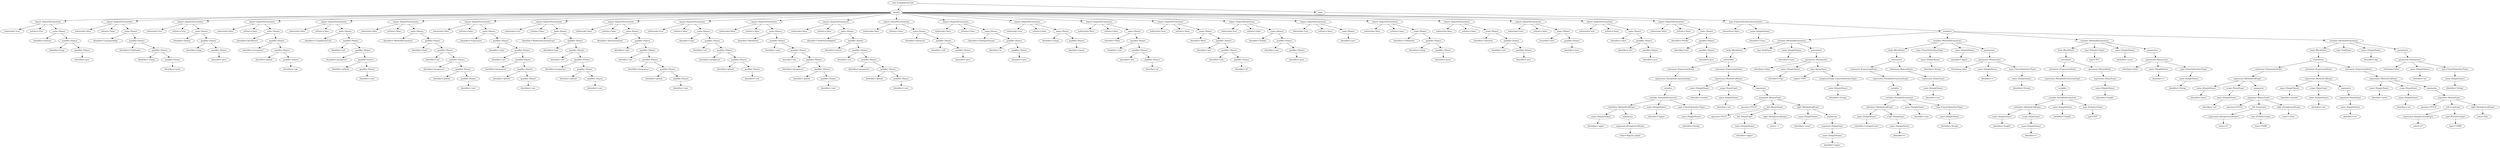 digraph {
n0 [label="root (CompilationUnit)"];
n1 [label="imports"];
n0 -> n1;
n2 [label="import (ImportDeclaration)"];
n1 -> n2;
n3 [label="isAsterisk='true'"];
n2 -> n3;
n4 [label="isStatic='true'"];
n2 -> n4;
n5 [label="name (Name)"];
n2 -> n5;
n6 [label="identifier='System'"];
n5 -> n6;
n7 [label="qualifier (Name)"];
n5 -> n7;
n8 [label="identifier='lang'"];
n7 -> n8;
n9 [label="qualifier (Name)"];
n7 -> n9;
n10 [label="identifier='java'"];
n9 -> n10;
n11 [label="import (ImportDeclaration)"];
n1 -> n11;
n12 [label="isAsterisk='false'"];
n11 -> n12;
n13 [label="isStatic='false'"];
n11 -> n13;
n14 [label="name (Name)"];
n11 -> n14;
n15 [label="identifier='LazyInputMap'"];
n14 -> n15;
n16 [label="qualifier (Name)"];
n14 -> n16;
n17 [label="identifier='UIDefaults'"];
n16 -> n17;
n18 [label="qualifier (Name)"];
n16 -> n18;
n19 [label="identifier='swing'"];
n18 -> n19;
n20 [label="qualifier (Name)"];
n18 -> n20;
n21 [label="identifier='javax'"];
n20 -> n21;
n22 [label="import (ImportDeclaration)"];
n1 -> n22;
n23 [label="isAsterisk='true'"];
n22 -> n23;
n24 [label="isStatic='true'"];
n22 -> n24;
n25 [label="name (Name)"];
n22 -> n25;
n26 [label="identifier='String'"];
n25 -> n26;
n27 [label="qualifier (Name)"];
n25 -> n27;
n28 [label="identifier='lang'"];
n27 -> n28;
n29 [label="qualifier (Name)"];
n27 -> n29;
n30 [label="identifier='java'"];
n29 -> n30;
n31 [label="import (ImportDeclaration)"];
n1 -> n31;
n32 [label="isAsterisk='false'"];
n31 -> n32;
n33 [label="isStatic='false'"];
n31 -> n33;
n34 [label="name (Name)"];
n31 -> n34;
n35 [label="identifier='JavaParser'"];
n34 -> n35;
n36 [label="qualifier (Name)"];
n34 -> n36;
n37 [label="identifier='javaparser'"];
n36 -> n37;
n38 [label="qualifier (Name)"];
n36 -> n38;
n39 [label="identifier='github'"];
n38 -> n39;
n40 [label="qualifier (Name)"];
n38 -> n40;
n41 [label="identifier='com'"];
n40 -> n41;
n42 [label="import (ImportDeclaration)"];
n1 -> n42;
n43 [label="isAsterisk='false'"];
n42 -> n43;
n44 [label="isStatic='false'"];
n42 -> n44;
n45 [label="name (Name)"];
n42 -> n45;
n46 [label="identifier='CompilationUnit'"];
n45 -> n46;
n47 [label="qualifier (Name)"];
n45 -> n47;
n48 [label="identifier='ast'"];
n47 -> n48;
n49 [label="qualifier (Name)"];
n47 -> n49;
n50 [label="identifier='javaparser'"];
n49 -> n50;
n51 [label="qualifier (Name)"];
n49 -> n51;
n52 [label="identifier='github'"];
n51 -> n52;
n53 [label="qualifier (Name)"];
n51 -> n53;
n54 [label="identifier='com'"];
n53 -> n54;
n55 [label="import (ImportDeclaration)"];
n1 -> n55;
n56 [label="isAsterisk='false'"];
n55 -> n56;
n57 [label="isStatic='false'"];
n55 -> n57;
n58 [label="name (Name)"];
n55 -> n58;
n59 [label="identifier='MethodDeclaration'"];
n58 -> n59;
n60 [label="qualifier (Name)"];
n58 -> n60;
n61 [label="identifier='body'"];
n60 -> n61;
n62 [label="qualifier (Name)"];
n60 -> n62;
n63 [label="identifier='ast'"];
n62 -> n63;
n64 [label="qualifier (Name)"];
n62 -> n64;
n65 [label="identifier='javaparser'"];
n64 -> n65;
n66 [label="qualifier (Name)"];
n64 -> n66;
n67 [label="identifier='github'"];
n66 -> n67;
n68 [label="qualifier (Name)"];
n66 -> n68;
n69 [label="identifier='com'"];
n68 -> n69;
n70 [label="import (ImportDeclaration)"];
n1 -> n70;
n71 [label="isAsterisk='false'"];
n70 -> n71;
n72 [label="isStatic='false'"];
n70 -> n72;
n73 [label="name (Name)"];
n70 -> n73;
n74 [label="identifier='Expression'"];
n73 -> n74;
n75 [label="qualifier (Name)"];
n73 -> n75;
n76 [label="identifier='expr'"];
n75 -> n76;
n77 [label="qualifier (Name)"];
n75 -> n77;
n78 [label="identifier='ast'"];
n77 -> n78;
n79 [label="qualifier (Name)"];
n77 -> n79;
n80 [label="identifier='javaparser'"];
n79 -> n80;
n81 [label="qualifier (Name)"];
n79 -> n81;
n82 [label="identifier='github'"];
n81 -> n82;
n83 [label="qualifier (Name)"];
n81 -> n83;
n84 [label="identifier='com'"];
n83 -> n84;
n85 [label="import (ImportDeclaration)"];
n1 -> n85;
n86 [label="isAsterisk='true'"];
n85 -> n86;
n87 [label="isStatic='false'"];
n85 -> n87;
n88 [label="name (Name)"];
n85 -> n88;
n89 [label="identifier='MarkerAnnotationExpr'"];
n88 -> n89;
n90 [label="qualifier (Name)"];
n88 -> n90;
n91 [label="identifier='expr'"];
n90 -> n91;
n92 [label="qualifier (Name)"];
n90 -> n92;
n93 [label="identifier='ast'"];
n92 -> n93;
n94 [label="qualifier (Name)"];
n92 -> n94;
n95 [label="identifier='javaparser'"];
n94 -> n95;
n96 [label="qualifier (Name)"];
n94 -> n96;
n97 [label="identifier='github'"];
n96 -> n97;
n98 [label="qualifier (Name)"];
n96 -> n98;
n99 [label="identifier='com'"];
n98 -> n99;
n100 [label="import (ImportDeclaration)"];
n1 -> n100;
n101 [label="isAsterisk='false'"];
n100 -> n101;
n102 [label="isStatic='false'"];
n100 -> n102;
n103 [label="name (Name)"];
n100 -> n103;
n104 [label="identifier='AnnotationExpr'"];
n103 -> n104;
n105 [label="qualifier (Name)"];
n103 -> n105;
n106 [label="identifier='expr'"];
n105 -> n106;
n107 [label="qualifier (Name)"];
n105 -> n107;
n108 [label="identifier='ast'"];
n107 -> n108;
n109 [label="qualifier (Name)"];
n107 -> n109;
n110 [label="identifier='javaparser'"];
n109 -> n110;
n111 [label="qualifier (Name)"];
n109 -> n111;
n112 [label="identifier='github'"];
n111 -> n112;
n113 [label="qualifier (Name)"];
n111 -> n113;
n114 [label="identifier='com'"];
n113 -> n114;
n115 [label="import (ImportDeclaration)"];
n1 -> n115;
n116 [label="isAsterisk='true'"];
n115 -> n116;
n117 [label="isStatic='false'"];
n115 -> n117;
n118 [label="name (Name)"];
n115 -> n118;
n119 [label="identifier='expr'"];
n118 -> n119;
n120 [label="qualifier (Name)"];
n118 -> n120;
n121 [label="identifier='ast'"];
n120 -> n121;
n122 [label="qualifier (Name)"];
n120 -> n122;
n123 [label="identifier='javaparser'"];
n122 -> n123;
n124 [label="qualifier (Name)"];
n122 -> n124;
n125 [label="identifier='github'"];
n124 -> n125;
n126 [label="qualifier (Name)"];
n124 -> n126;
n127 [label="identifier='com'"];
n126 -> n127;
n128 [label="import (ImportDeclaration)"];
n1 -> n128;
n129 [label="isAsterisk='false'"];
n128 -> n129;
n130 [label="isStatic='false'"];
n128 -> n130;
n131 [label="name (Name)"];
n128 -> n131;
n132 [label="identifier='BlockStmt'"];
n131 -> n132;
n133 [label="qualifier (Name)"];
n131 -> n133;
n134 [label="identifier='stmt'"];
n133 -> n134;
n135 [label="qualifier (Name)"];
n133 -> n135;
n136 [label="identifier='ast'"];
n135 -> n136;
n137 [label="qualifier (Name)"];
n135 -> n137;
n138 [label="identifier='javaparser'"];
n137 -> n138;
n139 [label="qualifier (Name)"];
n137 -> n139;
n140 [label="identifier='github'"];
n139 -> n140;
n141 [label="qualifier (Name)"];
n139 -> n141;
n142 [label="identifier='com'"];
n141 -> n142;
n143 [label="import (ImportDeclaration)"];
n1 -> n143;
n144 [label="isAsterisk='false'"];
n143 -> n144;
n145 [label="isStatic='false'"];
n143 -> n145;
n146 [label="name (Name)"];
n143 -> n146;
n147 [label="identifier='VoidVisitorAdapter'"];
n146 -> n147;
n148 [label="qualifier (Name)"];
n146 -> n148;
n149 [label="identifier='visitor'"];
n148 -> n149;
n150 [label="qualifier (Name)"];
n148 -> n150;
n151 [label="identifier='ast'"];
n150 -> n151;
n152 [label="qualifier (Name)"];
n150 -> n152;
n153 [label="identifier='javaparser'"];
n152 -> n153;
n154 [label="qualifier (Name)"];
n152 -> n154;
n155 [label="identifier='github'"];
n154 -> n155;
n156 [label="qualifier (Name)"];
n154 -> n156;
n157 [label="identifier='com'"];
n156 -> n157;
n158 [label="import (ImportDeclaration)"];
n1 -> n158;
n159 [label="isAsterisk='false'"];
n158 -> n159;
n160 [label="isStatic='false'"];
n158 -> n160;
n161 [label="name (Name)"];
n158 -> n161;
n162 [label="identifier='ArrayList'"];
n161 -> n162;
n163 [label="qualifier (Name)"];
n161 -> n163;
n164 [label="identifier='util'"];
n163 -> n164;
n165 [label="qualifier (Name)"];
n163 -> n165;
n166 [label="identifier='java'"];
n165 -> n166;
n167 [label="import (ImportDeclaration)"];
n1 -> n167;
n168 [label="isAsterisk='false'"];
n167 -> n168;
n169 [label="isStatic='false'"];
n167 -> n169;
n170 [label="name (Name)"];
n167 -> n170;
n171 [label="identifier='FileInputStream'"];
n170 -> n171;
n172 [label="qualifier (Name)"];
n170 -> n172;
n173 [label="identifier='io'"];
n172 -> n173;
n174 [label="qualifier (Name)"];
n172 -> n174;
n175 [label="identifier='java'"];
n174 -> n175;
n176 [label="import (ImportDeclaration)"];
n1 -> n176;
n177 [label="isAsterisk='true'"];
n176 -> n177;
n178 [label="isStatic='false'"];
n176 -> n178;
n179 [label="name (Name)"];
n176 -> n179;
n180 [label="identifier='swing'"];
n179 -> n180;
n181 [label="qualifier (Name)"];
n179 -> n181;
n182 [label="identifier='javax'"];
n181 -> n182;
n183 [label="import (ImportDeclaration)"];
n1 -> n183;
n184 [label="isAsterisk='false'"];
n183 -> n184;
n185 [label="isStatic='false'"];
n183 -> n185;
n186 [label="name (Name)"];
n183 -> n186;
n187 [label="identifier='Main'"];
n186 -> n187;
n188 [label="qualifier (Name)"];
n186 -> n188;
n189 [label="identifier='wat'"];
n188 -> n189;
n190 [label="qualifier (Name)"];
n188 -> n190;
n191 [label="identifier='edu'"];
n190 -> n191;
n192 [label="qualifier (Name)"];
n190 -> n192;
n193 [label="identifier='pl'"];
n192 -> n193;
n194 [label="import (ImportDeclaration)"];
n1 -> n194;
n195 [label="isAsterisk='true'"];
n194 -> n195;
n196 [label="isStatic='false'"];
n194 -> n196;
n197 [label="name (Name)"];
n194 -> n197;
n198 [label="identifier='Main'"];
n197 -> n198;
n199 [label="qualifier (Name)"];
n197 -> n199;
n200 [label="identifier='wat'"];
n199 -> n200;
n201 [label="qualifier (Name)"];
n199 -> n201;
n202 [label="identifier='edu'"];
n201 -> n202;
n203 [label="qualifier (Name)"];
n201 -> n203;
n204 [label="identifier='pl'"];
n203 -> n204;
n205 [label="import (ImportDeclaration)"];
n1 -> n205;
n206 [label="isAsterisk='true'"];
n205 -> n206;
n207 [label="isStatic='false'"];
n205 -> n207;
n208 [label="name (Name)"];
n205 -> n208;
n209 [label="identifier='Stroke'"];
n208 -> n209;
n210 [label="qualifier (Name)"];
n208 -> n210;
n211 [label="identifier='awt'"];
n210 -> n211;
n212 [label="qualifier (Name)"];
n210 -> n212;
n213 [label="identifier='java'"];
n212 -> n213;
n214 [label="import (ImportDeclaration)"];
n1 -> n214;
n215 [label="isAsterisk='true'"];
n214 -> n215;
n216 [label="isStatic='false'"];
n214 -> n216;
n217 [label="name (Name)"];
n214 -> n217;
n218 [label="identifier='java'"];
n217 -> n218;
n219 [label="import (ImportDeclaration)"];
n1 -> n219;
n220 [label="isAsterisk='false'"];
n219 -> n220;
n221 [label="isStatic='false'"];
n219 -> n221;
n222 [label="name (Name)"];
n219 -> n222;
n223 [label="identifier='UIDefaults'"];
n222 -> n223;
n224 [label="qualifier (Name)"];
n222 -> n224;
n225 [label="identifier='swing'"];
n224 -> n225;
n226 [label="qualifier (Name)"];
n224 -> n226;
n227 [label="identifier='javax'"];
n226 -> n227;
n228 [label="import (ImportDeclaration)"];
n1 -> n228;
n229 [label="isAsterisk='false'"];
n228 -> n229;
n230 [label="isStatic='false'"];
n228 -> n230;
n231 [label="name (Name)"];
n228 -> n231;
n232 [label="identifier='TextArea'"];
n231 -> n232;
n233 [label="qualifier (Name)"];
n231 -> n233;
n234 [label="identifier='awt'"];
n233 -> n234;
n235 [label="qualifier (Name)"];
n233 -> n235;
n236 [label="identifier='java'"];
n235 -> n236;
n237 [label="import (ImportDeclaration)"];
n1 -> n237;
n238 [label="isAsterisk='true'"];
n237 -> n238;
n239 [label="isStatic='false'"];
n237 -> n239;
n240 [label="name (Name)"];
n237 -> n240;
n241 [label="identifier='awt'"];
n240 -> n241;
n242 [label="qualifier (Name)"];
n240 -> n242;
n243 [label="identifier='java'"];
n242 -> n243;
n244 [label="import (ImportDeclaration)"];
n1 -> n244;
n245 [label="isAsterisk='true'"];
n244 -> n245;
n246 [label="isStatic='false'"];
n244 -> n246;
n247 [label="name (Name)"];
n244 -> n247;
n248 [label="identifier='color'"];
n247 -> n248;
n249 [label="qualifier (Name)"];
n247 -> n249;
n250 [label="identifier='awt'"];
n249 -> n250;
n251 [label="qualifier (Name)"];
n249 -> n251;
n252 [label="identifier='java'"];
n251 -> n252;
n253 [label="import (ImportDeclaration)"];
n1 -> n253;
n254 [label="isAsterisk='false'"];
n253 -> n254;
n255 [label="isStatic='false'"];
n253 -> n255;
n256 [label="name (Name)"];
n253 -> n256;
n257 [label="identifier='Stroke'"];
n256 -> n257;
n258 [label="qualifier (Name)"];
n256 -> n258;
n259 [label="identifier='awt'"];
n258 -> n259;
n260 [label="qualifier (Name)"];
n258 -> n260;
n261 [label="identifier='java'"];
n260 -> n261;
n262 [label="types"];
n0 -> n262;
n263 [label="type (ClassOrInterfaceDeclaration)"];
n262 -> n263;
n264 [label="isInterface='false'"];
n263 -> n264;
n265 [label="name (SimpleName)"];
n263 -> n265;
n266 [label="identifier='Class'"];
n265 -> n266;
n267 [label="members"];
n263 -> n267;
n268 [label="member (MethodDeclaration)"];
n267 -> n268;
n269 [label="body (BlockStmt)"];
n268 -> n269;
n270 [label="statements"];
n269 -> n270;
n271 [label="statement (ExpressionStmt)"];
n270 -> n271;
n272 [label="expression (VariableDeclarationExpr)"];
n271 -> n272;
n273 [label="variables"];
n272 -> n273;
n274 [label="variable (VariableDeclarator)"];
n273 -> n274;
n275 [label="initializer (MethodCallExpr)"];
n274 -> n275;
n276 [label="name (SimpleName)"];
n275 -> n276;
n277 [label="identifier='upper'"];
n276 -> n277;
n278 [label="arguments"];
n275 -> n278;
n279 [label="argument (StringLiteralExpr)"];
n278 -> n279;
n280 [label="value='Kapusta Jakub'"];
n279 -> n280;
n281 [label="name (SimpleName)"];
n274 -> n281;
n282 [label="identifier='upper'"];
n281 -> n282;
n283 [label="type (ClassOrInterfaceType)"];
n274 -> n283;
n284 [label="name (SimpleName)"];
n283 -> n284;
n285 [label="identifier='String'"];
n284 -> n285;
n286 [label="statement (ExpressionStmt)"];
n270 -> n286;
n287 [label="expression (MethodCallExpr)"];
n286 -> n287;
n288 [label="name (SimpleName)"];
n287 -> n288;
n289 [label="identifier='println'"];
n288 -> n289;
n290 [label="scope (NameExpr)"];
n287 -> n290;
n291 [label="name (SimpleName)"];
n290 -> n291;
n292 [label="identifier='out'"];
n291 -> n292;
n293 [label="arguments"];
n287 -> n293;
n294 [label="argument (BinaryExpr)"];
n293 -> n294;
n295 [label="operator='PLUS'"];
n294 -> n295;
n296 [label="left (BinaryExpr)"];
n294 -> n296;
n297 [label="operator='PLUS'"];
n296 -> n297;
n298 [label="left (NameExpr)"];
n296 -> n298;
n299 [label="name (SimpleName)"];
n298 -> n299;
n300 [label="identifier='upper'"];
n299 -> n300;
n301 [label="right (StringLiteralExpr)"];
n296 -> n301;
n302 [label="value=' = '"];
n301 -> n302;
n303 [label="right (MethodCallExpr)"];
n294 -> n303;
n304 [label="name (SimpleName)"];
n303 -> n304;
n305 [label="identifier='count'"];
n304 -> n305;
n306 [label="arguments"];
n303 -> n306;
n307 [label="argument (NameExpr)"];
n306 -> n307;
n308 [label="name (SimpleName)"];
n307 -> n308;
n309 [label="identifier='upper'"];
n308 -> n309;
n310 [label="type (VoidType)"];
n268 -> n310;
n311 [label="name (SimpleName)"];
n268 -> n311;
n312 [label="identifier='main'"];
n311 -> n312;
n313 [label="parameters"];
n268 -> n313;
n314 [label="parameter (Parameter)"];
n313 -> n314;
n315 [label="isVarArgs='false'"];
n314 -> n315;
n316 [label="name (SimpleName)"];
n314 -> n316;
n317 [label="identifier='args'"];
n316 -> n317;
n318 [label="type (ArrayType)"];
n314 -> n318;
n319 [label="origin='TYPE'"];
n318 -> n319;
n320 [label="componentType (ClassOrInterfaceType)"];
n318 -> n320;
n321 [label="name (SimpleName)"];
n320 -> n321;
n322 [label="identifier='String'"];
n321 -> n322;
n323 [label="member (MethodDeclaration)"];
n267 -> n323;
n324 [label="body (BlockStmt)"];
n323 -> n324;
n325 [label="statements"];
n324 -> n325;
n326 [label="statement (ExpressionStmt)"];
n325 -> n326;
n327 [label="expression (VariableDeclarationExpr)"];
n326 -> n327;
n328 [label="variables"];
n327 -> n328;
n329 [label="variable (VariableDeclarator)"];
n328 -> n329;
n330 [label="initializer (MethodCallExpr)"];
n329 -> n330;
n331 [label="name (SimpleName)"];
n330 -> n331;
n332 [label="identifier='toUpperCase'"];
n331 -> n332;
n333 [label="scope (NameExpr)"];
n330 -> n333;
n334 [label="name (SimpleName)"];
n333 -> n334;
n335 [label="identifier='s'"];
n334 -> n335;
n336 [label="name (SimpleName)"];
n329 -> n336;
n337 [label="identifier='aux'"];
n336 -> n337;
n338 [label="type (ClassOrInterfaceType)"];
n329 -> n338;
n339 [label="name (SimpleName)"];
n338 -> n339;
n340 [label="identifier='String'"];
n339 -> n340;
n341 [label="statement (ReturnStmt)"];
n325 -> n341;
n342 [label="expression (NameExpr)"];
n341 -> n342;
n343 [label="name (SimpleName)"];
n342 -> n343;
n344 [label="identifier='aux'"];
n343 -> n344;
n345 [label="type (ClassOrInterfaceType)"];
n323 -> n345;
n346 [label="name (SimpleName)"];
n345 -> n346;
n347 [label="identifier='String'"];
n346 -> n347;
n348 [label="name (SimpleName)"];
n323 -> n348;
n349 [label="identifier='upper'"];
n348 -> n349;
n350 [label="parameters"];
n323 -> n350;
n351 [label="parameter (Parameter)"];
n350 -> n351;
n352 [label="isVarArgs='false'"];
n351 -> n352;
n353 [label="name (SimpleName)"];
n351 -> n353;
n354 [label="identifier='s'"];
n353 -> n354;
n355 [label="type (ClassOrInterfaceType)"];
n351 -> n355;
n356 [label="name (SimpleName)"];
n355 -> n356;
n357 [label="identifier='String'"];
n356 -> n357;
n358 [label="member (MethodDeclaration)"];
n267 -> n358;
n359 [label="body (BlockStmt)"];
n358 -> n359;
n360 [label="statements"];
n359 -> n360;
n361 [label="statement (ExpressionStmt)"];
n360 -> n361;
n362 [label="expression (VariableDeclarationExpr)"];
n361 -> n362;
n363 [label="variables"];
n362 -> n363;
n364 [label="variable (VariableDeclarator)"];
n363 -> n364;
n365 [label="initializer (MethodCallExpr)"];
n364 -> n365;
n366 [label="name (SimpleName)"];
n365 -> n366;
n367 [label="identifier='length'"];
n366 -> n367;
n368 [label="scope (NameExpr)"];
n365 -> n368;
n369 [label="name (SimpleName)"];
n368 -> n369;
n370 [label="identifier='s'"];
n369 -> n370;
n371 [label="name (SimpleName)"];
n364 -> n371;
n372 [label="identifier='length'"];
n371 -> n372;
n373 [label="type (PrimitiveType)"];
n364 -> n373;
n374 [label="type='INT'"];
n373 -> n374;
n375 [label="statement (ReturnStmt)"];
n360 -> n375;
n376 [label="expression (NameExpr)"];
n375 -> n376;
n377 [label="name (SimpleName)"];
n376 -> n377;
n378 [label="identifier='length'"];
n377 -> n378;
n379 [label="type (PrimitiveType)"];
n358 -> n379;
n380 [label="type='INT'"];
n379 -> n380;
n381 [label="name (SimpleName)"];
n358 -> n381;
n382 [label="identifier='count'"];
n381 -> n382;
n383 [label="parameters"];
n358 -> n383;
n384 [label="parameter (Parameter)"];
n383 -> n384;
n385 [label="isVarArgs='false'"];
n384 -> n385;
n386 [label="name (SimpleName)"];
n384 -> n386;
n387 [label="identifier='s'"];
n386 -> n387;
n388 [label="type (ClassOrInterfaceType)"];
n384 -> n388;
n389 [label="name (SimpleName)"];
n388 -> n389;
n390 [label="identifier='String'"];
n389 -> n390;
n391 [label="member (MethodDeclaration)"];
n267 -> n391;
n392 [label="body (BlockStmt)"];
n391 -> n392;
n393 [label="statements"];
n392 -> n393;
n394 [label="statement (ExpressionStmt)"];
n393 -> n394;
n395 [label="expression (MethodCallExpr)"];
n394 -> n395;
n396 [label="name (SimpleName)"];
n395 -> n396;
n397 [label="identifier='print'"];
n396 -> n397;
n398 [label="scope (NameExpr)"];
n395 -> n398;
n399 [label="name (SimpleName)"];
n398 -> n399;
n400 [label="identifier='out'"];
n399 -> n400;
n401 [label="arguments"];
n395 -> n401;
n402 [label="argument (BinaryExpr)"];
n401 -> n402;
n403 [label="operator='PLUS'"];
n402 -> n403;
n404 [label="left (CastExpr)"];
n402 -> n404;
n405 [label="expression (IntegerLiteralExpr)"];
n404 -> n405;
n406 [label="value='27'"];
n405 -> n406;
n407 [label="type (PrimitiveType)"];
n404 -> n407;
n408 [label="type='CHAR'"];
n407 -> n408;
n409 [label="right (StringLiteralExpr)"];
n402 -> n409;
n410 [label="value='[32m'"];
n409 -> n410;
n411 [label="statement (ExpressionStmt)"];
n393 -> n411;
n412 [label="expression (MethodCallExpr)"];
n411 -> n412;
n413 [label="name (SimpleName)"];
n412 -> n413;
n414 [label="identifier='println'"];
n413 -> n414;
n415 [label="scope (NameExpr)"];
n412 -> n415;
n416 [label="name (SimpleName)"];
n415 -> n416;
n417 [label="identifier='out'"];
n416 -> n417;
n418 [label="arguments"];
n412 -> n418;
n419 [label="argument (NameExpr)"];
n418 -> n419;
n420 [label="name (SimpleName)"];
n419 -> n420;
n421 [label="identifier='str'"];
n420 -> n421;
n422 [label="statement (ExpressionStmt)"];
n393 -> n422;
n423 [label="expression (MethodCallExpr)"];
n422 -> n423;
n424 [label="name (SimpleName)"];
n423 -> n424;
n425 [label="identifier='print'"];
n424 -> n425;
n426 [label="scope (NameExpr)"];
n423 -> n426;
n427 [label="name (SimpleName)"];
n426 -> n427;
n428 [label="identifier='out'"];
n427 -> n428;
n429 [label="arguments"];
n423 -> n429;
n430 [label="argument (BinaryExpr)"];
n429 -> n430;
n431 [label="operator='PLUS'"];
n430 -> n431;
n432 [label="left (CastExpr)"];
n430 -> n432;
n433 [label="expression (IntegerLiteralExpr)"];
n432 -> n433;
n434 [label="value='27'"];
n433 -> n434;
n435 [label="type (PrimitiveType)"];
n432 -> n435;
n436 [label="type='CHAR'"];
n435 -> n436;
n437 [label="right (StringLiteralExpr)"];
n430 -> n437;
n438 [label="value='[0m'"];
n437 -> n438;
n439 [label="type (VoidType)"];
n391 -> n439;
n440 [label="name (SimpleName)"];
n391 -> n440;
n441 [label="identifier='log'"];
n440 -> n441;
n442 [label="parameters"];
n391 -> n442;
n443 [label="parameter (Parameter)"];
n442 -> n443;
n444 [label="isVarArgs='false'"];
n443 -> n444;
n445 [label="name (SimpleName)"];
n443 -> n445;
n446 [label="identifier='str'"];
n445 -> n446;
n447 [label="type (ClassOrInterfaceType)"];
n443 -> n447;
n448 [label="name (SimpleName)"];
n447 -> n448;
n449 [label="identifier='String'"];
n448 -> n449;
}